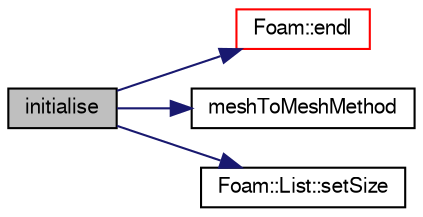 digraph "initialise"
{
  bgcolor="transparent";
  edge [fontname="FreeSans",fontsize="10",labelfontname="FreeSans",labelfontsize="10"];
  node [fontname="FreeSans",fontsize="10",shape=record];
  rankdir="LR";
  Node548 [label="initialise",height=0.2,width=0.4,color="black", fillcolor="grey75", style="filled", fontcolor="black"];
  Node548 -> Node549 [color="midnightblue",fontsize="10",style="solid",fontname="FreeSans"];
  Node549 [label="Foam::endl",height=0.2,width=0.4,color="red",URL="$a21124.html#a2db8fe02a0d3909e9351bb4275b23ce4",tooltip="Add newline and flush stream. "];
  Node548 -> Node551 [color="midnightblue",fontsize="10",style="solid",fontname="FreeSans"];
  Node551 [label="meshToMeshMethod",height=0.2,width=0.4,color="black",URL="$a29250.html#abb56470a0f4946822641b1de71760a1c",tooltip="Disallow default bitwise copy construct. "];
  Node548 -> Node552 [color="midnightblue",fontsize="10",style="solid",fontname="FreeSans"];
  Node552 [label="Foam::List::setSize",height=0.2,width=0.4,color="black",URL="$a25694.html#aedb985ffeaf1bdbfeccc2a8730405703",tooltip="Reset size of List. "];
}
